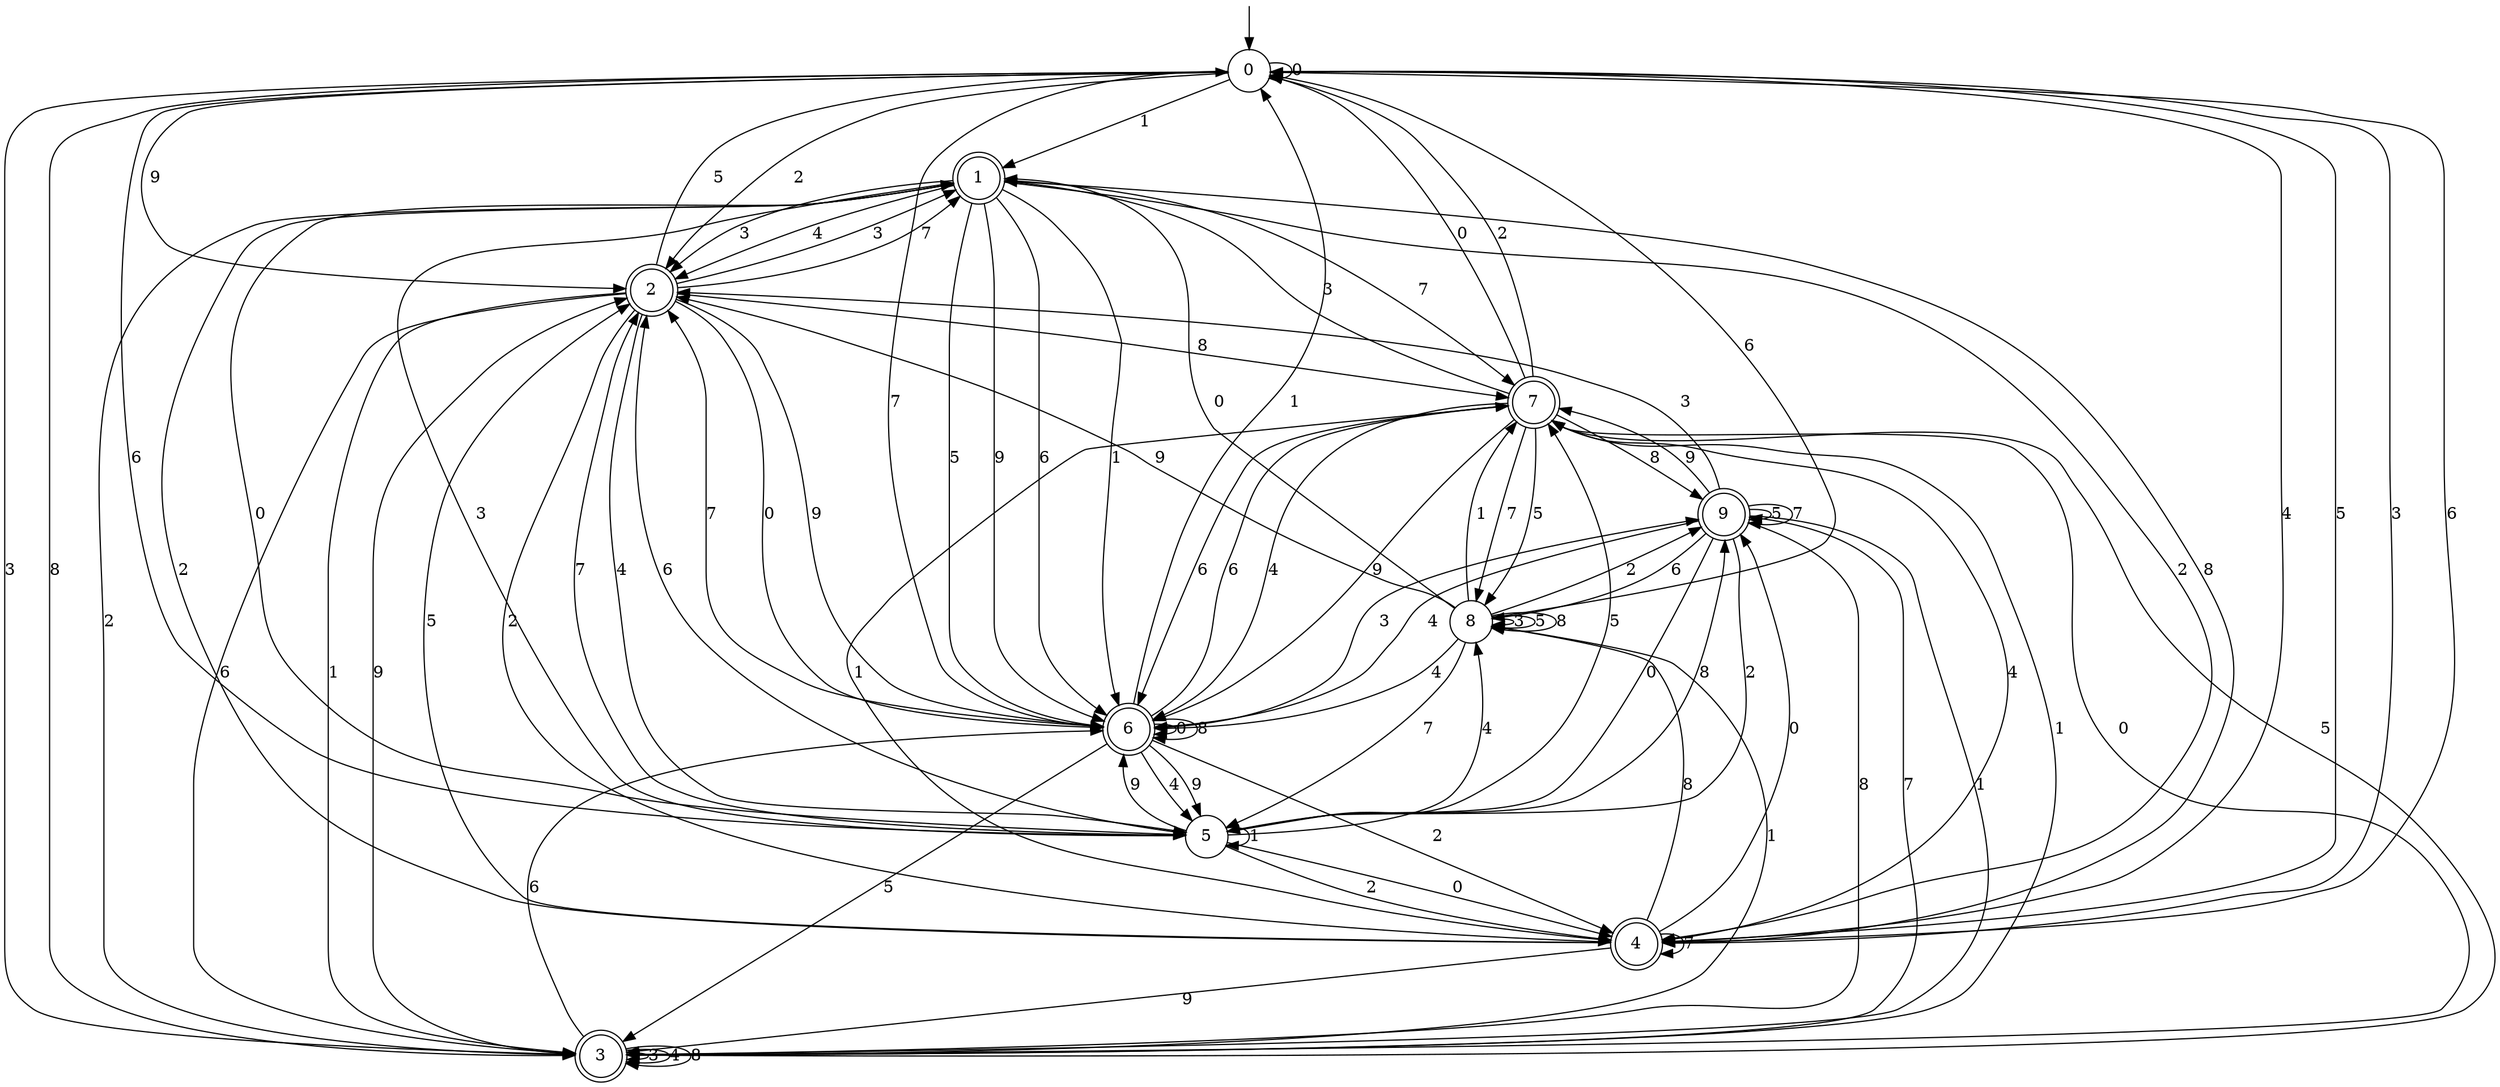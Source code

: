 digraph g {

	s0 [shape="circle" label="0"];
	s1 [shape="doublecircle" label="1"];
	s2 [shape="doublecircle" label="2"];
	s3 [shape="doublecircle" label="3"];
	s4 [shape="doublecircle" label="4"];
	s5 [shape="circle" label="5"];
	s6 [shape="doublecircle" label="6"];
	s7 [shape="doublecircle" label="7"];
	s8 [shape="circle" label="8"];
	s9 [shape="doublecircle" label="9"];
	s0 -> s0 [label="0"];
	s0 -> s1 [label="1"];
	s0 -> s2 [label="2"];
	s0 -> s3 [label="3"];
	s0 -> s4 [label="4"];
	s0 -> s4 [label="5"];
	s0 -> s5 [label="6"];
	s0 -> s6 [label="7"];
	s0 -> s3 [label="8"];
	s0 -> s2 [label="9"];
	s1 -> s5 [label="0"];
	s1 -> s6 [label="1"];
	s1 -> s4 [label="2"];
	s1 -> s2 [label="3"];
	s1 -> s2 [label="4"];
	s1 -> s6 [label="5"];
	s1 -> s6 [label="6"];
	s1 -> s7 [label="7"];
	s1 -> s4 [label="8"];
	s1 -> s6 [label="9"];
	s2 -> s6 [label="0"];
	s2 -> s3 [label="1"];
	s2 -> s4 [label="2"];
	s2 -> s1 [label="3"];
	s2 -> s5 [label="4"];
	s2 -> s0 [label="5"];
	s2 -> s3 [label="6"];
	s2 -> s1 [label="7"];
	s2 -> s7 [label="8"];
	s2 -> s6 [label="9"];
	s3 -> s7 [label="0"];
	s3 -> s8 [label="1"];
	s3 -> s1 [label="2"];
	s3 -> s3 [label="3"];
	s3 -> s3 [label="4"];
	s3 -> s7 [label="5"];
	s3 -> s6 [label="6"];
	s3 -> s9 [label="7"];
	s3 -> s3 [label="8"];
	s3 -> s2 [label="9"];
	s4 -> s9 [label="0"];
	s4 -> s7 [label="1"];
	s4 -> s1 [label="2"];
	s4 -> s0 [label="3"];
	s4 -> s7 [label="4"];
	s4 -> s2 [label="5"];
	s4 -> s0 [label="6"];
	s4 -> s4 [label="7"];
	s4 -> s8 [label="8"];
	s4 -> s3 [label="9"];
	s5 -> s4 [label="0"];
	s5 -> s5 [label="1"];
	s5 -> s4 [label="2"];
	s5 -> s1 [label="3"];
	s5 -> s8 [label="4"];
	s5 -> s7 [label="5"];
	s5 -> s2 [label="6"];
	s5 -> s2 [label="7"];
	s5 -> s9 [label="8"];
	s5 -> s6 [label="9"];
	s6 -> s6 [label="0"];
	s6 -> s0 [label="1"];
	s6 -> s4 [label="2"];
	s6 -> s9 [label="3"];
	s6 -> s5 [label="4"];
	s6 -> s3 [label="5"];
	s6 -> s7 [label="6"];
	s6 -> s2 [label="7"];
	s6 -> s6 [label="8"];
	s6 -> s5 [label="9"];
	s7 -> s0 [label="0"];
	s7 -> s3 [label="1"];
	s7 -> s0 [label="2"];
	s7 -> s1 [label="3"];
	s7 -> s6 [label="4"];
	s7 -> s8 [label="5"];
	s7 -> s6 [label="6"];
	s7 -> s8 [label="7"];
	s7 -> s9 [label="8"];
	s7 -> s6 [label="9"];
	s8 -> s1 [label="0"];
	s8 -> s7 [label="1"];
	s8 -> s9 [label="2"];
	s8 -> s8 [label="3"];
	s8 -> s6 [label="4"];
	s8 -> s8 [label="5"];
	s8 -> s0 [label="6"];
	s8 -> s5 [label="7"];
	s8 -> s8 [label="8"];
	s8 -> s2 [label="9"];
	s9 -> s5 [label="0"];
	s9 -> s3 [label="1"];
	s9 -> s5 [label="2"];
	s9 -> s2 [label="3"];
	s9 -> s6 [label="4"];
	s9 -> s9 [label="5"];
	s9 -> s8 [label="6"];
	s9 -> s9 [label="7"];
	s9 -> s3 [label="8"];
	s9 -> s7 [label="9"];

__start0 [label="" shape="none" width="0" height="0"];
__start0 -> s0;

}
